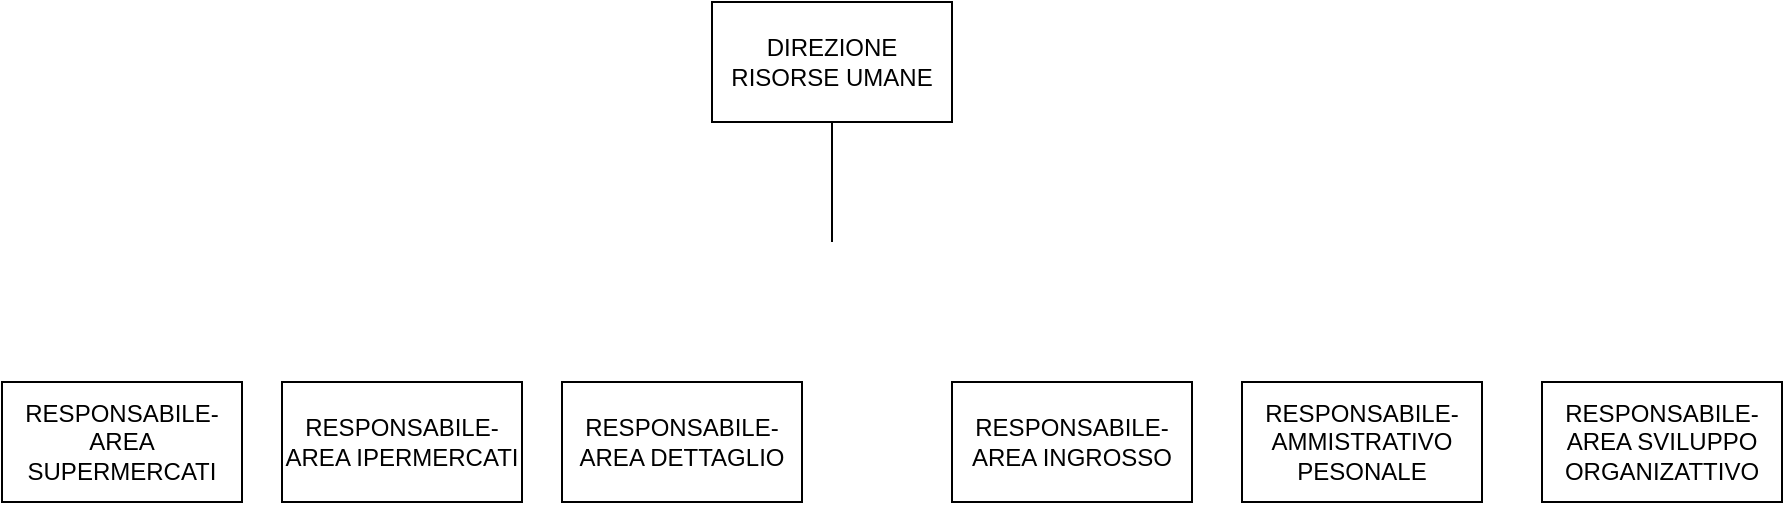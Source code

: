 <mxfile version="24.8.4">
  <diagram name="Pagina-1" id="WgnlJ3pVEPKaECXcpOfN">
    <mxGraphModel dx="1288" dy="600" grid="1" gridSize="10" guides="1" tooltips="1" connect="1" arrows="1" fold="1" page="1" pageScale="1" pageWidth="1169" pageHeight="827" math="0" shadow="0">
      <root>
        <mxCell id="0" />
        <mxCell id="1" parent="0" />
        <mxCell id="27R3_6dMH3xJVTgom81X-4" value="DIREZIONE RISORSE UMANE" style="rounded=0;whiteSpace=wrap;html=1;rotation=0;" vertex="1" parent="1">
          <mxGeometry x="525" y="30" width="120" height="60" as="geometry" />
        </mxCell>
        <mxCell id="27R3_6dMH3xJVTgom81X-7" value="" style="endArrow=none;html=1;rounded=0;entryX=0.5;entryY=1;entryDx=0;entryDy=0;" edge="1" parent="1" target="27R3_6dMH3xJVTgom81X-4">
          <mxGeometry width="50" height="50" relative="1" as="geometry">
            <mxPoint x="585" y="150" as="sourcePoint" />
            <mxPoint x="585" y="120" as="targetPoint" />
          </mxGeometry>
        </mxCell>
        <mxCell id="27R3_6dMH3xJVTgom81X-8" value="RESPONSABILE- AREA SUPERMERCATI" style="rounded=0;whiteSpace=wrap;html=1;" vertex="1" parent="1">
          <mxGeometry x="170" y="220" width="120" height="60" as="geometry" />
        </mxCell>
        <mxCell id="27R3_6dMH3xJVTgom81X-9" value="RESPONSABILE- AREA IPERMERCATI" style="rounded=0;whiteSpace=wrap;html=1;" vertex="1" parent="1">
          <mxGeometry x="310" y="220" width="120" height="60" as="geometry" />
        </mxCell>
        <mxCell id="27R3_6dMH3xJVTgom81X-10" value="RESPONSABILE- AREA INGROSSO" style="rounded=0;whiteSpace=wrap;html=1;" vertex="1" parent="1">
          <mxGeometry x="645" y="220" width="120" height="60" as="geometry" />
        </mxCell>
        <mxCell id="27R3_6dMH3xJVTgom81X-11" value="RESPONSABILE- AREA DETTAGLIO" style="rounded=0;whiteSpace=wrap;html=1;" vertex="1" parent="1">
          <mxGeometry x="450" y="220" width="120" height="60" as="geometry" />
        </mxCell>
        <mxCell id="27R3_6dMH3xJVTgom81X-12" value="RESPONSABILE- AREA SVILUPPO ORGANIZATTIVO" style="rounded=0;whiteSpace=wrap;html=1;" vertex="1" parent="1">
          <mxGeometry x="940" y="220" width="120" height="60" as="geometry" />
        </mxCell>
        <mxCell id="27R3_6dMH3xJVTgom81X-13" value="RESPONSABILE- AMMISTRATIVO&lt;div&gt;PESONALE&lt;/div&gt;" style="rounded=0;whiteSpace=wrap;html=1;" vertex="1" parent="1">
          <mxGeometry x="790" y="220" width="120" height="60" as="geometry" />
        </mxCell>
      </root>
    </mxGraphModel>
  </diagram>
</mxfile>
